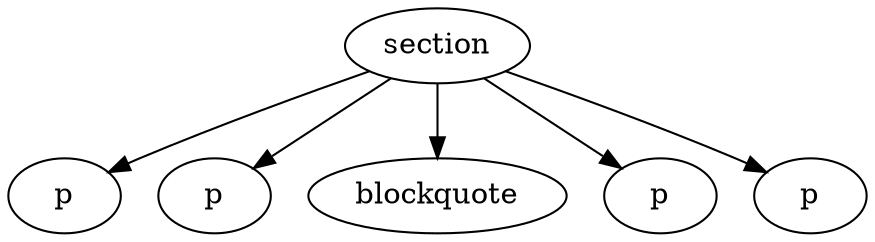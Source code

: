 digraph G {
  section;
  p1 [ label = "p" ];
  p2 [ label = "p" ];
  blockquote;
  p3 [ label = "p" ];
  p4 [ label = "p" ];
  section -> {p1, p2, blockquote, p3, p4};
}
